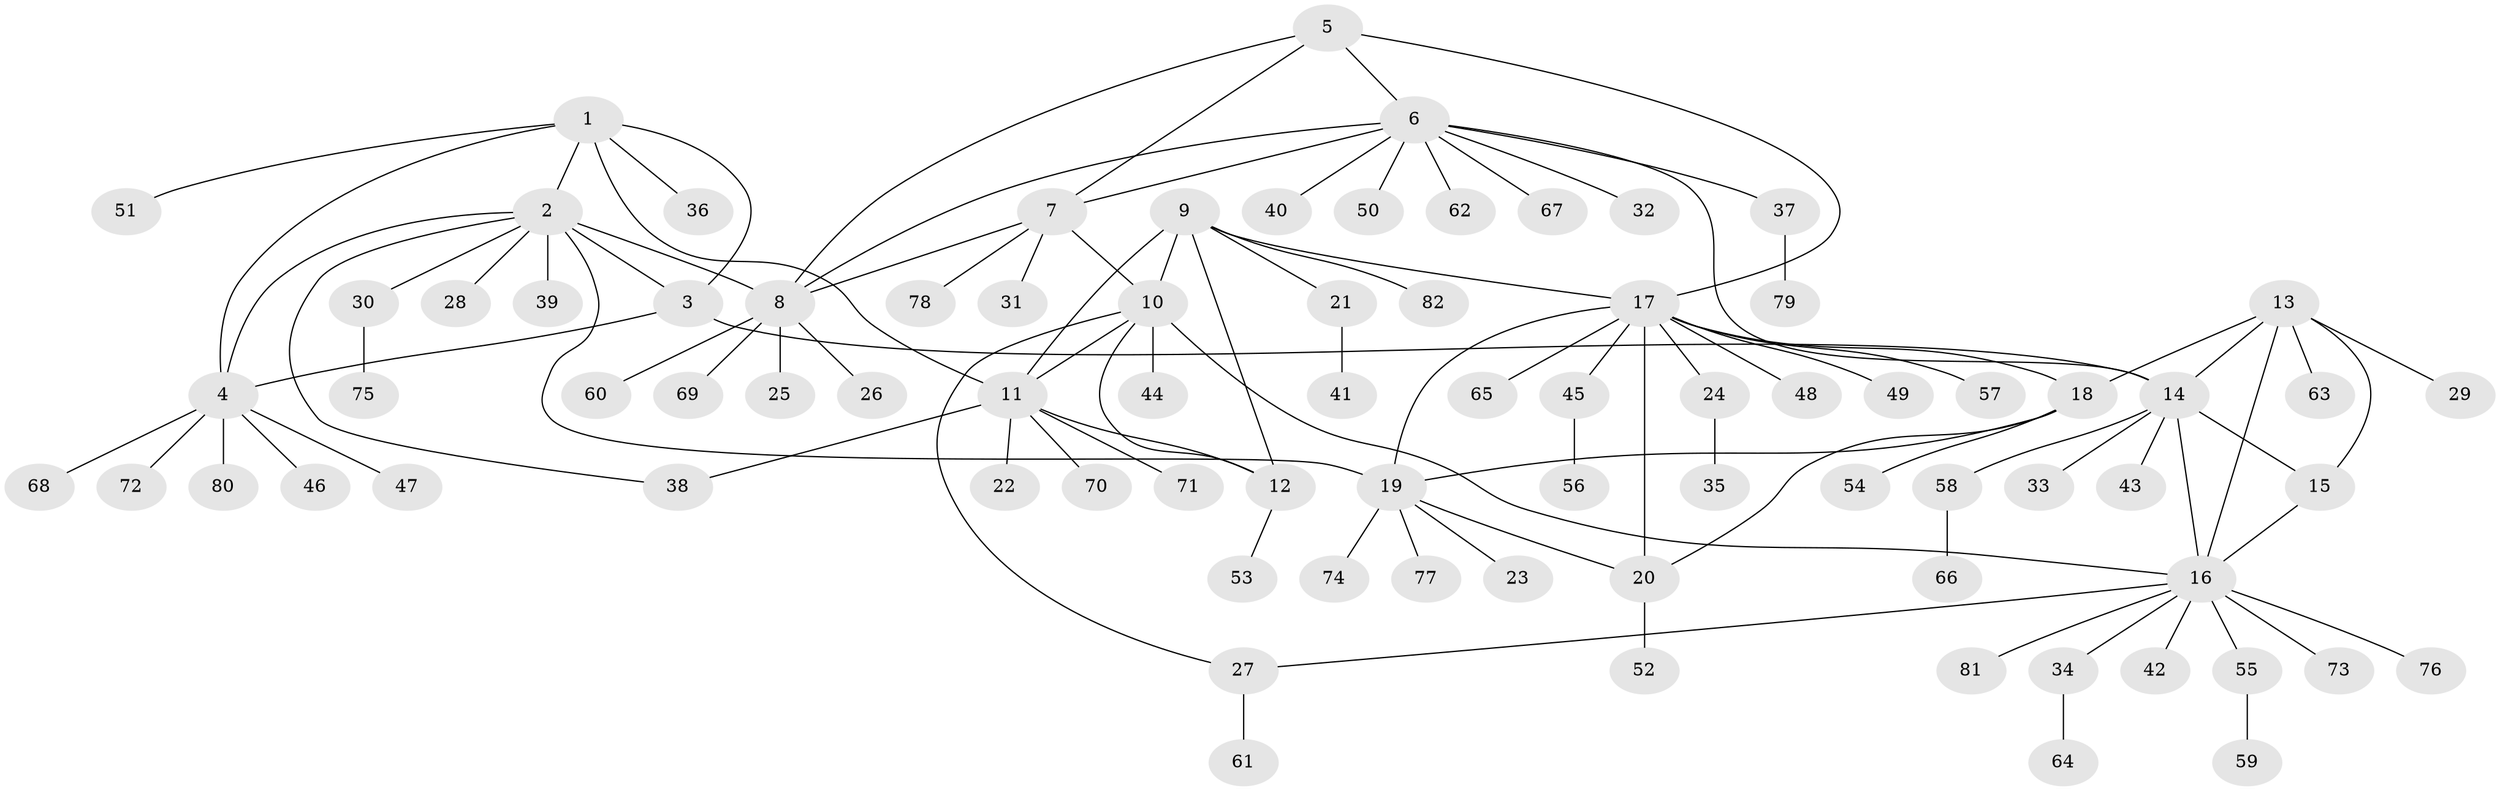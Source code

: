 // coarse degree distribution, {4: 0.14, 8: 0.02, 2: 0.04, 1: 0.58, 3: 0.04, 10: 0.02, 6: 0.06, 9: 0.04, 7: 0.04, 5: 0.02}
// Generated by graph-tools (version 1.1) at 2025/37/03/04/25 23:37:44]
// undirected, 82 vertices, 104 edges
graph export_dot {
  node [color=gray90,style=filled];
  1;
  2;
  3;
  4;
  5;
  6;
  7;
  8;
  9;
  10;
  11;
  12;
  13;
  14;
  15;
  16;
  17;
  18;
  19;
  20;
  21;
  22;
  23;
  24;
  25;
  26;
  27;
  28;
  29;
  30;
  31;
  32;
  33;
  34;
  35;
  36;
  37;
  38;
  39;
  40;
  41;
  42;
  43;
  44;
  45;
  46;
  47;
  48;
  49;
  50;
  51;
  52;
  53;
  54;
  55;
  56;
  57;
  58;
  59;
  60;
  61;
  62;
  63;
  64;
  65;
  66;
  67;
  68;
  69;
  70;
  71;
  72;
  73;
  74;
  75;
  76;
  77;
  78;
  79;
  80;
  81;
  82;
  1 -- 2;
  1 -- 3;
  1 -- 4;
  1 -- 11;
  1 -- 36;
  1 -- 51;
  2 -- 3;
  2 -- 4;
  2 -- 8;
  2 -- 19;
  2 -- 28;
  2 -- 30;
  2 -- 38;
  2 -- 39;
  3 -- 4;
  3 -- 14;
  4 -- 46;
  4 -- 47;
  4 -- 68;
  4 -- 72;
  4 -- 80;
  5 -- 6;
  5 -- 7;
  5 -- 8;
  5 -- 17;
  6 -- 7;
  6 -- 8;
  6 -- 14;
  6 -- 32;
  6 -- 37;
  6 -- 40;
  6 -- 50;
  6 -- 62;
  6 -- 67;
  7 -- 8;
  7 -- 10;
  7 -- 31;
  7 -- 78;
  8 -- 25;
  8 -- 26;
  8 -- 60;
  8 -- 69;
  9 -- 10;
  9 -- 11;
  9 -- 12;
  9 -- 17;
  9 -- 21;
  9 -- 82;
  10 -- 11;
  10 -- 12;
  10 -- 16;
  10 -- 27;
  10 -- 44;
  11 -- 12;
  11 -- 22;
  11 -- 38;
  11 -- 70;
  11 -- 71;
  12 -- 53;
  13 -- 14;
  13 -- 15;
  13 -- 16;
  13 -- 18;
  13 -- 29;
  13 -- 63;
  14 -- 15;
  14 -- 16;
  14 -- 33;
  14 -- 43;
  14 -- 58;
  15 -- 16;
  16 -- 27;
  16 -- 34;
  16 -- 42;
  16 -- 55;
  16 -- 73;
  16 -- 76;
  16 -- 81;
  17 -- 18;
  17 -- 19;
  17 -- 20;
  17 -- 24;
  17 -- 45;
  17 -- 48;
  17 -- 49;
  17 -- 57;
  17 -- 65;
  18 -- 19;
  18 -- 20;
  18 -- 54;
  19 -- 20;
  19 -- 23;
  19 -- 74;
  19 -- 77;
  20 -- 52;
  21 -- 41;
  24 -- 35;
  27 -- 61;
  30 -- 75;
  34 -- 64;
  37 -- 79;
  45 -- 56;
  55 -- 59;
  58 -- 66;
}
